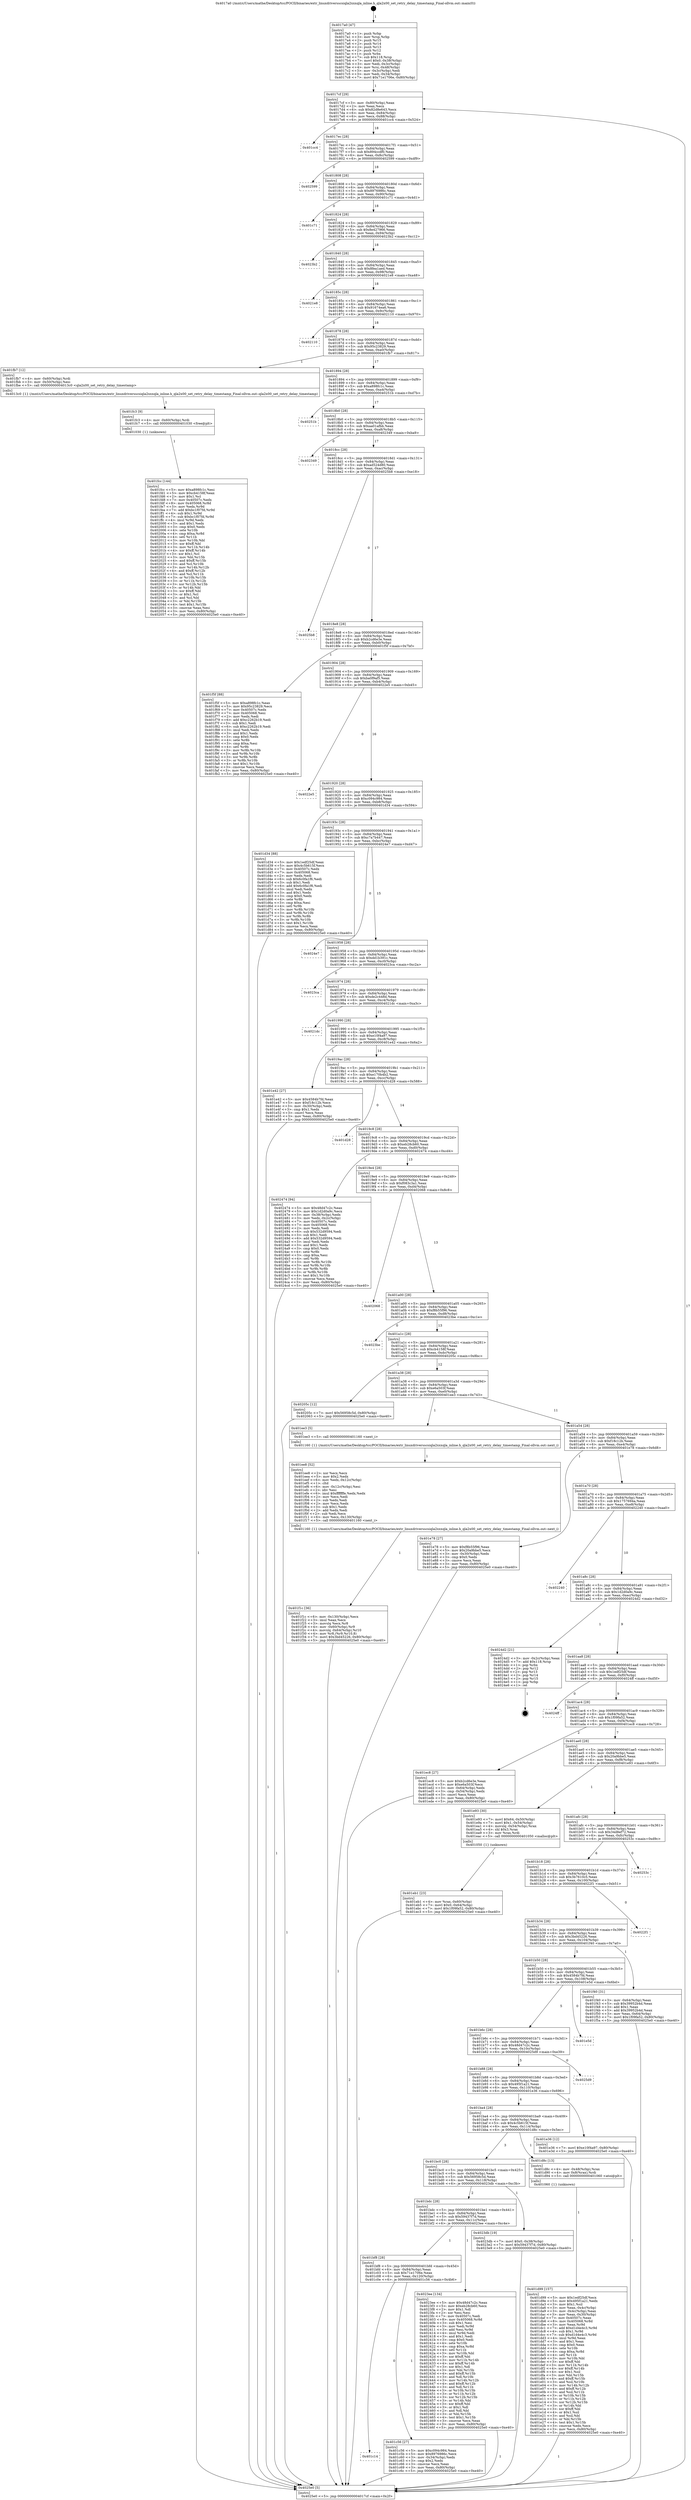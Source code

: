 digraph "0x4017a0" {
  label = "0x4017a0 (/mnt/c/Users/mathe/Desktop/tcc/POCII/binaries/extr_linuxdriversscsiqla2xxxqla_inline.h_qla2x00_set_retry_delay_timestamp_Final-ollvm.out::main(0))"
  labelloc = "t"
  node[shape=record]

  Entry [label="",width=0.3,height=0.3,shape=circle,fillcolor=black,style=filled]
  "0x4017cf" [label="{
     0x4017cf [29]\l
     | [instrs]\l
     &nbsp;&nbsp;0x4017cf \<+3\>: mov -0x80(%rbp),%eax\l
     &nbsp;&nbsp;0x4017d2 \<+2\>: mov %eax,%ecx\l
     &nbsp;&nbsp;0x4017d4 \<+6\>: sub $0x82d8e643,%ecx\l
     &nbsp;&nbsp;0x4017da \<+6\>: mov %eax,-0x84(%rbp)\l
     &nbsp;&nbsp;0x4017e0 \<+6\>: mov %ecx,-0x88(%rbp)\l
     &nbsp;&nbsp;0x4017e6 \<+6\>: je 0000000000401cc4 \<main+0x524\>\l
  }"]
  "0x401cc4" [label="{
     0x401cc4\l
  }", style=dashed]
  "0x4017ec" [label="{
     0x4017ec [28]\l
     | [instrs]\l
     &nbsp;&nbsp;0x4017ec \<+5\>: jmp 00000000004017f1 \<main+0x51\>\l
     &nbsp;&nbsp;0x4017f1 \<+6\>: mov -0x84(%rbp),%eax\l
     &nbsp;&nbsp;0x4017f7 \<+5\>: sub $0x894ccdf0,%eax\l
     &nbsp;&nbsp;0x4017fc \<+6\>: mov %eax,-0x8c(%rbp)\l
     &nbsp;&nbsp;0x401802 \<+6\>: je 0000000000402599 \<main+0xdf9\>\l
  }"]
  Exit [label="",width=0.3,height=0.3,shape=circle,fillcolor=black,style=filled,peripheries=2]
  "0x402599" [label="{
     0x402599\l
  }", style=dashed]
  "0x401808" [label="{
     0x401808 [28]\l
     | [instrs]\l
     &nbsp;&nbsp;0x401808 \<+5\>: jmp 000000000040180d \<main+0x6d\>\l
     &nbsp;&nbsp;0x40180d \<+6\>: mov -0x84(%rbp),%eax\l
     &nbsp;&nbsp;0x401813 \<+5\>: sub $0x8976986c,%eax\l
     &nbsp;&nbsp;0x401818 \<+6\>: mov %eax,-0x90(%rbp)\l
     &nbsp;&nbsp;0x40181e \<+6\>: je 0000000000401c71 \<main+0x4d1\>\l
  }"]
  "0x401fcc" [label="{
     0x401fcc [144]\l
     | [instrs]\l
     &nbsp;&nbsp;0x401fcc \<+5\>: mov $0xa898fc1c,%esi\l
     &nbsp;&nbsp;0x401fd1 \<+5\>: mov $0xcb4158f,%eax\l
     &nbsp;&nbsp;0x401fd6 \<+2\>: mov $0x1,%cl\l
     &nbsp;&nbsp;0x401fd8 \<+7\>: mov 0x40507c,%edx\l
     &nbsp;&nbsp;0x401fdf \<+8\>: mov 0x405068,%r8d\l
     &nbsp;&nbsp;0x401fe7 \<+3\>: mov %edx,%r9d\l
     &nbsp;&nbsp;0x401fea \<+7\>: add $0xbc1f07fd,%r9d\l
     &nbsp;&nbsp;0x401ff1 \<+4\>: sub $0x1,%r9d\l
     &nbsp;&nbsp;0x401ff5 \<+7\>: sub $0xbc1f07fd,%r9d\l
     &nbsp;&nbsp;0x401ffc \<+4\>: imul %r9d,%edx\l
     &nbsp;&nbsp;0x402000 \<+3\>: and $0x1,%edx\l
     &nbsp;&nbsp;0x402003 \<+3\>: cmp $0x0,%edx\l
     &nbsp;&nbsp;0x402006 \<+4\>: sete %r10b\l
     &nbsp;&nbsp;0x40200a \<+4\>: cmp $0xa,%r8d\l
     &nbsp;&nbsp;0x40200e \<+4\>: setl %r11b\l
     &nbsp;&nbsp;0x402012 \<+3\>: mov %r10b,%bl\l
     &nbsp;&nbsp;0x402015 \<+3\>: xor $0xff,%bl\l
     &nbsp;&nbsp;0x402018 \<+3\>: mov %r11b,%r14b\l
     &nbsp;&nbsp;0x40201b \<+4\>: xor $0xff,%r14b\l
     &nbsp;&nbsp;0x40201f \<+3\>: xor $0x1,%cl\l
     &nbsp;&nbsp;0x402022 \<+3\>: mov %bl,%r15b\l
     &nbsp;&nbsp;0x402025 \<+4\>: and $0xff,%r15b\l
     &nbsp;&nbsp;0x402029 \<+3\>: and %cl,%r10b\l
     &nbsp;&nbsp;0x40202c \<+3\>: mov %r14b,%r12b\l
     &nbsp;&nbsp;0x40202f \<+4\>: and $0xff,%r12b\l
     &nbsp;&nbsp;0x402033 \<+3\>: and %cl,%r11b\l
     &nbsp;&nbsp;0x402036 \<+3\>: or %r10b,%r15b\l
     &nbsp;&nbsp;0x402039 \<+3\>: or %r11b,%r12b\l
     &nbsp;&nbsp;0x40203c \<+3\>: xor %r12b,%r15b\l
     &nbsp;&nbsp;0x40203f \<+3\>: or %r14b,%bl\l
     &nbsp;&nbsp;0x402042 \<+3\>: xor $0xff,%bl\l
     &nbsp;&nbsp;0x402045 \<+3\>: or $0x1,%cl\l
     &nbsp;&nbsp;0x402048 \<+2\>: and %cl,%bl\l
     &nbsp;&nbsp;0x40204a \<+3\>: or %bl,%r15b\l
     &nbsp;&nbsp;0x40204d \<+4\>: test $0x1,%r15b\l
     &nbsp;&nbsp;0x402051 \<+3\>: cmovne %eax,%esi\l
     &nbsp;&nbsp;0x402054 \<+3\>: mov %esi,-0x80(%rbp)\l
     &nbsp;&nbsp;0x402057 \<+5\>: jmp 00000000004025e0 \<main+0xe40\>\l
  }"]
  "0x401c71" [label="{
     0x401c71\l
  }", style=dashed]
  "0x401824" [label="{
     0x401824 [28]\l
     | [instrs]\l
     &nbsp;&nbsp;0x401824 \<+5\>: jmp 0000000000401829 \<main+0x89\>\l
     &nbsp;&nbsp;0x401829 \<+6\>: mov -0x84(%rbp),%eax\l
     &nbsp;&nbsp;0x40182f \<+5\>: sub $0x8e427966,%eax\l
     &nbsp;&nbsp;0x401834 \<+6\>: mov %eax,-0x94(%rbp)\l
     &nbsp;&nbsp;0x40183a \<+6\>: je 00000000004023b2 \<main+0xc12\>\l
  }"]
  "0x401fc3" [label="{
     0x401fc3 [9]\l
     | [instrs]\l
     &nbsp;&nbsp;0x401fc3 \<+4\>: mov -0x60(%rbp),%rdi\l
     &nbsp;&nbsp;0x401fc7 \<+5\>: call 0000000000401030 \<free@plt\>\l
     | [calls]\l
     &nbsp;&nbsp;0x401030 \{1\} (unknown)\l
  }"]
  "0x4023b2" [label="{
     0x4023b2\l
  }", style=dashed]
  "0x401840" [label="{
     0x401840 [28]\l
     | [instrs]\l
     &nbsp;&nbsp;0x401840 \<+5\>: jmp 0000000000401845 \<main+0xa5\>\l
     &nbsp;&nbsp;0x401845 \<+6\>: mov -0x84(%rbp),%eax\l
     &nbsp;&nbsp;0x40184b \<+5\>: sub $0x8fea1aed,%eax\l
     &nbsp;&nbsp;0x401850 \<+6\>: mov %eax,-0x98(%rbp)\l
     &nbsp;&nbsp;0x401856 \<+6\>: je 00000000004021e8 \<main+0xa48\>\l
  }"]
  "0x401f1c" [label="{
     0x401f1c [36]\l
     | [instrs]\l
     &nbsp;&nbsp;0x401f1c \<+6\>: mov -0x130(%rbp),%ecx\l
     &nbsp;&nbsp;0x401f22 \<+3\>: imul %eax,%ecx\l
     &nbsp;&nbsp;0x401f25 \<+3\>: movslq %ecx,%r8\l
     &nbsp;&nbsp;0x401f28 \<+4\>: mov -0x60(%rbp),%r9\l
     &nbsp;&nbsp;0x401f2c \<+4\>: movslq -0x64(%rbp),%r10\l
     &nbsp;&nbsp;0x401f30 \<+4\>: mov %r8,(%r9,%r10,8)\l
     &nbsp;&nbsp;0x401f34 \<+7\>: movl $0x3bd45226,-0x80(%rbp)\l
     &nbsp;&nbsp;0x401f3b \<+5\>: jmp 00000000004025e0 \<main+0xe40\>\l
  }"]
  "0x4021e8" [label="{
     0x4021e8\l
  }", style=dashed]
  "0x40185c" [label="{
     0x40185c [28]\l
     | [instrs]\l
     &nbsp;&nbsp;0x40185c \<+5\>: jmp 0000000000401861 \<main+0xc1\>\l
     &nbsp;&nbsp;0x401861 \<+6\>: mov -0x84(%rbp),%eax\l
     &nbsp;&nbsp;0x401867 \<+5\>: sub $0x91674ea6,%eax\l
     &nbsp;&nbsp;0x40186c \<+6\>: mov %eax,-0x9c(%rbp)\l
     &nbsp;&nbsp;0x401872 \<+6\>: je 0000000000402110 \<main+0x970\>\l
  }"]
  "0x401ee8" [label="{
     0x401ee8 [52]\l
     | [instrs]\l
     &nbsp;&nbsp;0x401ee8 \<+2\>: xor %ecx,%ecx\l
     &nbsp;&nbsp;0x401eea \<+5\>: mov $0x2,%edx\l
     &nbsp;&nbsp;0x401eef \<+6\>: mov %edx,-0x12c(%rbp)\l
     &nbsp;&nbsp;0x401ef5 \<+1\>: cltd\l
     &nbsp;&nbsp;0x401ef6 \<+6\>: mov -0x12c(%rbp),%esi\l
     &nbsp;&nbsp;0x401efc \<+2\>: idiv %esi\l
     &nbsp;&nbsp;0x401efe \<+6\>: imul $0xfffffffe,%edx,%edx\l
     &nbsp;&nbsp;0x401f04 \<+2\>: mov %ecx,%edi\l
     &nbsp;&nbsp;0x401f06 \<+2\>: sub %edx,%edi\l
     &nbsp;&nbsp;0x401f08 \<+2\>: mov %ecx,%edx\l
     &nbsp;&nbsp;0x401f0a \<+3\>: sub $0x1,%edx\l
     &nbsp;&nbsp;0x401f0d \<+2\>: add %edx,%edi\l
     &nbsp;&nbsp;0x401f0f \<+2\>: sub %edi,%ecx\l
     &nbsp;&nbsp;0x401f11 \<+6\>: mov %ecx,-0x130(%rbp)\l
     &nbsp;&nbsp;0x401f17 \<+5\>: call 0000000000401160 \<next_i\>\l
     | [calls]\l
     &nbsp;&nbsp;0x401160 \{1\} (/mnt/c/Users/mathe/Desktop/tcc/POCII/binaries/extr_linuxdriversscsiqla2xxxqla_inline.h_qla2x00_set_retry_delay_timestamp_Final-ollvm.out::next_i)\l
  }"]
  "0x402110" [label="{
     0x402110\l
  }", style=dashed]
  "0x401878" [label="{
     0x401878 [28]\l
     | [instrs]\l
     &nbsp;&nbsp;0x401878 \<+5\>: jmp 000000000040187d \<main+0xdd\>\l
     &nbsp;&nbsp;0x40187d \<+6\>: mov -0x84(%rbp),%eax\l
     &nbsp;&nbsp;0x401883 \<+5\>: sub $0x95c23829,%eax\l
     &nbsp;&nbsp;0x401888 \<+6\>: mov %eax,-0xa0(%rbp)\l
     &nbsp;&nbsp;0x40188e \<+6\>: je 0000000000401fb7 \<main+0x817\>\l
  }"]
  "0x401eb1" [label="{
     0x401eb1 [23]\l
     | [instrs]\l
     &nbsp;&nbsp;0x401eb1 \<+4\>: mov %rax,-0x60(%rbp)\l
     &nbsp;&nbsp;0x401eb5 \<+7\>: movl $0x0,-0x64(%rbp)\l
     &nbsp;&nbsp;0x401ebc \<+7\>: movl $0x1f09fa52,-0x80(%rbp)\l
     &nbsp;&nbsp;0x401ec3 \<+5\>: jmp 00000000004025e0 \<main+0xe40\>\l
  }"]
  "0x401fb7" [label="{
     0x401fb7 [12]\l
     | [instrs]\l
     &nbsp;&nbsp;0x401fb7 \<+4\>: mov -0x60(%rbp),%rdi\l
     &nbsp;&nbsp;0x401fbb \<+3\>: mov -0x50(%rbp),%esi\l
     &nbsp;&nbsp;0x401fbe \<+5\>: call 00000000004013c0 \<qla2x00_set_retry_delay_timestamp\>\l
     | [calls]\l
     &nbsp;&nbsp;0x4013c0 \{1\} (/mnt/c/Users/mathe/Desktop/tcc/POCII/binaries/extr_linuxdriversscsiqla2xxxqla_inline.h_qla2x00_set_retry_delay_timestamp_Final-ollvm.out::qla2x00_set_retry_delay_timestamp)\l
  }"]
  "0x401894" [label="{
     0x401894 [28]\l
     | [instrs]\l
     &nbsp;&nbsp;0x401894 \<+5\>: jmp 0000000000401899 \<main+0xf9\>\l
     &nbsp;&nbsp;0x401899 \<+6\>: mov -0x84(%rbp),%eax\l
     &nbsp;&nbsp;0x40189f \<+5\>: sub $0xa898fc1c,%eax\l
     &nbsp;&nbsp;0x4018a4 \<+6\>: mov %eax,-0xa4(%rbp)\l
     &nbsp;&nbsp;0x4018aa \<+6\>: je 000000000040251b \<main+0xd7b\>\l
  }"]
  "0x401d99" [label="{
     0x401d99 [157]\l
     | [instrs]\l
     &nbsp;&nbsp;0x401d99 \<+5\>: mov $0x1edf25df,%ecx\l
     &nbsp;&nbsp;0x401d9e \<+5\>: mov $0x495f1a21,%edx\l
     &nbsp;&nbsp;0x401da3 \<+3\>: mov $0x1,%sil\l
     &nbsp;&nbsp;0x401da6 \<+3\>: mov %eax,-0x4c(%rbp)\l
     &nbsp;&nbsp;0x401da9 \<+3\>: mov -0x4c(%rbp),%eax\l
     &nbsp;&nbsp;0x401dac \<+3\>: mov %eax,-0x30(%rbp)\l
     &nbsp;&nbsp;0x401daf \<+7\>: mov 0x40507c,%eax\l
     &nbsp;&nbsp;0x401db6 \<+8\>: mov 0x405068,%r8d\l
     &nbsp;&nbsp;0x401dbe \<+3\>: mov %eax,%r9d\l
     &nbsp;&nbsp;0x401dc1 \<+7\>: add $0xd1d4e4c3,%r9d\l
     &nbsp;&nbsp;0x401dc8 \<+4\>: sub $0x1,%r9d\l
     &nbsp;&nbsp;0x401dcc \<+7\>: sub $0xd1d4e4c3,%r9d\l
     &nbsp;&nbsp;0x401dd3 \<+4\>: imul %r9d,%eax\l
     &nbsp;&nbsp;0x401dd7 \<+3\>: and $0x1,%eax\l
     &nbsp;&nbsp;0x401dda \<+3\>: cmp $0x0,%eax\l
     &nbsp;&nbsp;0x401ddd \<+4\>: sete %r10b\l
     &nbsp;&nbsp;0x401de1 \<+4\>: cmp $0xa,%r8d\l
     &nbsp;&nbsp;0x401de5 \<+4\>: setl %r11b\l
     &nbsp;&nbsp;0x401de9 \<+3\>: mov %r10b,%bl\l
     &nbsp;&nbsp;0x401dec \<+3\>: xor $0xff,%bl\l
     &nbsp;&nbsp;0x401def \<+3\>: mov %r11b,%r14b\l
     &nbsp;&nbsp;0x401df2 \<+4\>: xor $0xff,%r14b\l
     &nbsp;&nbsp;0x401df6 \<+4\>: xor $0x1,%sil\l
     &nbsp;&nbsp;0x401dfa \<+3\>: mov %bl,%r15b\l
     &nbsp;&nbsp;0x401dfd \<+4\>: and $0xff,%r15b\l
     &nbsp;&nbsp;0x401e01 \<+3\>: and %sil,%r10b\l
     &nbsp;&nbsp;0x401e04 \<+3\>: mov %r14b,%r12b\l
     &nbsp;&nbsp;0x401e07 \<+4\>: and $0xff,%r12b\l
     &nbsp;&nbsp;0x401e0b \<+3\>: and %sil,%r11b\l
     &nbsp;&nbsp;0x401e0e \<+3\>: or %r10b,%r15b\l
     &nbsp;&nbsp;0x401e11 \<+3\>: or %r11b,%r12b\l
     &nbsp;&nbsp;0x401e14 \<+3\>: xor %r12b,%r15b\l
     &nbsp;&nbsp;0x401e17 \<+3\>: or %r14b,%bl\l
     &nbsp;&nbsp;0x401e1a \<+3\>: xor $0xff,%bl\l
     &nbsp;&nbsp;0x401e1d \<+4\>: or $0x1,%sil\l
     &nbsp;&nbsp;0x401e21 \<+3\>: and %sil,%bl\l
     &nbsp;&nbsp;0x401e24 \<+3\>: or %bl,%r15b\l
     &nbsp;&nbsp;0x401e27 \<+4\>: test $0x1,%r15b\l
     &nbsp;&nbsp;0x401e2b \<+3\>: cmovne %edx,%ecx\l
     &nbsp;&nbsp;0x401e2e \<+3\>: mov %ecx,-0x80(%rbp)\l
     &nbsp;&nbsp;0x401e31 \<+5\>: jmp 00000000004025e0 \<main+0xe40\>\l
  }"]
  "0x40251b" [label="{
     0x40251b\l
  }", style=dashed]
  "0x4018b0" [label="{
     0x4018b0 [28]\l
     | [instrs]\l
     &nbsp;&nbsp;0x4018b0 \<+5\>: jmp 00000000004018b5 \<main+0x115\>\l
     &nbsp;&nbsp;0x4018b5 \<+6\>: mov -0x84(%rbp),%eax\l
     &nbsp;&nbsp;0x4018bb \<+5\>: sub $0xaa01afbb,%eax\l
     &nbsp;&nbsp;0x4018c0 \<+6\>: mov %eax,-0xa8(%rbp)\l
     &nbsp;&nbsp;0x4018c6 \<+6\>: je 0000000000402349 \<main+0xba9\>\l
  }"]
  "0x4017a0" [label="{
     0x4017a0 [47]\l
     | [instrs]\l
     &nbsp;&nbsp;0x4017a0 \<+1\>: push %rbp\l
     &nbsp;&nbsp;0x4017a1 \<+3\>: mov %rsp,%rbp\l
     &nbsp;&nbsp;0x4017a4 \<+2\>: push %r15\l
     &nbsp;&nbsp;0x4017a6 \<+2\>: push %r14\l
     &nbsp;&nbsp;0x4017a8 \<+2\>: push %r13\l
     &nbsp;&nbsp;0x4017aa \<+2\>: push %r12\l
     &nbsp;&nbsp;0x4017ac \<+1\>: push %rbx\l
     &nbsp;&nbsp;0x4017ad \<+7\>: sub $0x118,%rsp\l
     &nbsp;&nbsp;0x4017b4 \<+7\>: movl $0x0,-0x38(%rbp)\l
     &nbsp;&nbsp;0x4017bb \<+3\>: mov %edi,-0x3c(%rbp)\l
     &nbsp;&nbsp;0x4017be \<+4\>: mov %rsi,-0x48(%rbp)\l
     &nbsp;&nbsp;0x4017c2 \<+3\>: mov -0x3c(%rbp),%edi\l
     &nbsp;&nbsp;0x4017c5 \<+3\>: mov %edi,-0x34(%rbp)\l
     &nbsp;&nbsp;0x4017c8 \<+7\>: movl $0x71e1706e,-0x80(%rbp)\l
  }"]
  "0x402349" [label="{
     0x402349\l
  }", style=dashed]
  "0x4018cc" [label="{
     0x4018cc [28]\l
     | [instrs]\l
     &nbsp;&nbsp;0x4018cc \<+5\>: jmp 00000000004018d1 \<main+0x131\>\l
     &nbsp;&nbsp;0x4018d1 \<+6\>: mov -0x84(%rbp),%eax\l
     &nbsp;&nbsp;0x4018d7 \<+5\>: sub $0xad524d80,%eax\l
     &nbsp;&nbsp;0x4018dc \<+6\>: mov %eax,-0xac(%rbp)\l
     &nbsp;&nbsp;0x4018e2 \<+6\>: je 00000000004025b8 \<main+0xe18\>\l
  }"]
  "0x4025e0" [label="{
     0x4025e0 [5]\l
     | [instrs]\l
     &nbsp;&nbsp;0x4025e0 \<+5\>: jmp 00000000004017cf \<main+0x2f\>\l
  }"]
  "0x4025b8" [label="{
     0x4025b8\l
  }", style=dashed]
  "0x4018e8" [label="{
     0x4018e8 [28]\l
     | [instrs]\l
     &nbsp;&nbsp;0x4018e8 \<+5\>: jmp 00000000004018ed \<main+0x14d\>\l
     &nbsp;&nbsp;0x4018ed \<+6\>: mov -0x84(%rbp),%eax\l
     &nbsp;&nbsp;0x4018f3 \<+5\>: sub $0xb2cd6e3e,%eax\l
     &nbsp;&nbsp;0x4018f8 \<+6\>: mov %eax,-0xb0(%rbp)\l
     &nbsp;&nbsp;0x4018fe \<+6\>: je 0000000000401f5f \<main+0x7bf\>\l
  }"]
  "0x401c14" [label="{
     0x401c14\l
  }", style=dashed]
  "0x401f5f" [label="{
     0x401f5f [88]\l
     | [instrs]\l
     &nbsp;&nbsp;0x401f5f \<+5\>: mov $0xa898fc1c,%eax\l
     &nbsp;&nbsp;0x401f64 \<+5\>: mov $0x95c23829,%ecx\l
     &nbsp;&nbsp;0x401f69 \<+7\>: mov 0x40507c,%edx\l
     &nbsp;&nbsp;0x401f70 \<+7\>: mov 0x405068,%esi\l
     &nbsp;&nbsp;0x401f77 \<+2\>: mov %edx,%edi\l
     &nbsp;&nbsp;0x401f79 \<+6\>: add $0xc2262b19,%edi\l
     &nbsp;&nbsp;0x401f7f \<+3\>: sub $0x1,%edi\l
     &nbsp;&nbsp;0x401f82 \<+6\>: sub $0xc2262b19,%edi\l
     &nbsp;&nbsp;0x401f88 \<+3\>: imul %edi,%edx\l
     &nbsp;&nbsp;0x401f8b \<+3\>: and $0x1,%edx\l
     &nbsp;&nbsp;0x401f8e \<+3\>: cmp $0x0,%edx\l
     &nbsp;&nbsp;0x401f91 \<+4\>: sete %r8b\l
     &nbsp;&nbsp;0x401f95 \<+3\>: cmp $0xa,%esi\l
     &nbsp;&nbsp;0x401f98 \<+4\>: setl %r9b\l
     &nbsp;&nbsp;0x401f9c \<+3\>: mov %r8b,%r10b\l
     &nbsp;&nbsp;0x401f9f \<+3\>: and %r9b,%r10b\l
     &nbsp;&nbsp;0x401fa2 \<+3\>: xor %r9b,%r8b\l
     &nbsp;&nbsp;0x401fa5 \<+3\>: or %r8b,%r10b\l
     &nbsp;&nbsp;0x401fa8 \<+4\>: test $0x1,%r10b\l
     &nbsp;&nbsp;0x401fac \<+3\>: cmovne %ecx,%eax\l
     &nbsp;&nbsp;0x401faf \<+3\>: mov %eax,-0x80(%rbp)\l
     &nbsp;&nbsp;0x401fb2 \<+5\>: jmp 00000000004025e0 \<main+0xe40\>\l
  }"]
  "0x401904" [label="{
     0x401904 [28]\l
     | [instrs]\l
     &nbsp;&nbsp;0x401904 \<+5\>: jmp 0000000000401909 \<main+0x169\>\l
     &nbsp;&nbsp;0x401909 \<+6\>: mov -0x84(%rbp),%eax\l
     &nbsp;&nbsp;0x40190f \<+5\>: sub $0xba0f9af5,%eax\l
     &nbsp;&nbsp;0x401914 \<+6\>: mov %eax,-0xb4(%rbp)\l
     &nbsp;&nbsp;0x40191a \<+6\>: je 00000000004022e5 \<main+0xb45\>\l
  }"]
  "0x401c56" [label="{
     0x401c56 [27]\l
     | [instrs]\l
     &nbsp;&nbsp;0x401c56 \<+5\>: mov $0xc094c984,%eax\l
     &nbsp;&nbsp;0x401c5b \<+5\>: mov $0x8976986c,%ecx\l
     &nbsp;&nbsp;0x401c60 \<+3\>: mov -0x34(%rbp),%edx\l
     &nbsp;&nbsp;0x401c63 \<+3\>: cmp $0x2,%edx\l
     &nbsp;&nbsp;0x401c66 \<+3\>: cmovne %ecx,%eax\l
     &nbsp;&nbsp;0x401c69 \<+3\>: mov %eax,-0x80(%rbp)\l
     &nbsp;&nbsp;0x401c6c \<+5\>: jmp 00000000004025e0 \<main+0xe40\>\l
  }"]
  "0x4022e5" [label="{
     0x4022e5\l
  }", style=dashed]
  "0x401920" [label="{
     0x401920 [28]\l
     | [instrs]\l
     &nbsp;&nbsp;0x401920 \<+5\>: jmp 0000000000401925 \<main+0x185\>\l
     &nbsp;&nbsp;0x401925 \<+6\>: mov -0x84(%rbp),%eax\l
     &nbsp;&nbsp;0x40192b \<+5\>: sub $0xc094c984,%eax\l
     &nbsp;&nbsp;0x401930 \<+6\>: mov %eax,-0xb8(%rbp)\l
     &nbsp;&nbsp;0x401936 \<+6\>: je 0000000000401d34 \<main+0x594\>\l
  }"]
  "0x401bf8" [label="{
     0x401bf8 [28]\l
     | [instrs]\l
     &nbsp;&nbsp;0x401bf8 \<+5\>: jmp 0000000000401bfd \<main+0x45d\>\l
     &nbsp;&nbsp;0x401bfd \<+6\>: mov -0x84(%rbp),%eax\l
     &nbsp;&nbsp;0x401c03 \<+5\>: sub $0x71e1706e,%eax\l
     &nbsp;&nbsp;0x401c08 \<+6\>: mov %eax,-0x120(%rbp)\l
     &nbsp;&nbsp;0x401c0e \<+6\>: je 0000000000401c56 \<main+0x4b6\>\l
  }"]
  "0x401d34" [label="{
     0x401d34 [88]\l
     | [instrs]\l
     &nbsp;&nbsp;0x401d34 \<+5\>: mov $0x1edf25df,%eax\l
     &nbsp;&nbsp;0x401d39 \<+5\>: mov $0x4c5b615f,%ecx\l
     &nbsp;&nbsp;0x401d3e \<+7\>: mov 0x40507c,%edx\l
     &nbsp;&nbsp;0x401d45 \<+7\>: mov 0x405068,%esi\l
     &nbsp;&nbsp;0x401d4c \<+2\>: mov %edx,%edi\l
     &nbsp;&nbsp;0x401d4e \<+6\>: sub $0x6c0fa1f6,%edi\l
     &nbsp;&nbsp;0x401d54 \<+3\>: sub $0x1,%edi\l
     &nbsp;&nbsp;0x401d57 \<+6\>: add $0x6c0fa1f6,%edi\l
     &nbsp;&nbsp;0x401d5d \<+3\>: imul %edi,%edx\l
     &nbsp;&nbsp;0x401d60 \<+3\>: and $0x1,%edx\l
     &nbsp;&nbsp;0x401d63 \<+3\>: cmp $0x0,%edx\l
     &nbsp;&nbsp;0x401d66 \<+4\>: sete %r8b\l
     &nbsp;&nbsp;0x401d6a \<+3\>: cmp $0xa,%esi\l
     &nbsp;&nbsp;0x401d6d \<+4\>: setl %r9b\l
     &nbsp;&nbsp;0x401d71 \<+3\>: mov %r8b,%r10b\l
     &nbsp;&nbsp;0x401d74 \<+3\>: and %r9b,%r10b\l
     &nbsp;&nbsp;0x401d77 \<+3\>: xor %r9b,%r8b\l
     &nbsp;&nbsp;0x401d7a \<+3\>: or %r8b,%r10b\l
     &nbsp;&nbsp;0x401d7d \<+4\>: test $0x1,%r10b\l
     &nbsp;&nbsp;0x401d81 \<+3\>: cmovne %ecx,%eax\l
     &nbsp;&nbsp;0x401d84 \<+3\>: mov %eax,-0x80(%rbp)\l
     &nbsp;&nbsp;0x401d87 \<+5\>: jmp 00000000004025e0 \<main+0xe40\>\l
  }"]
  "0x40193c" [label="{
     0x40193c [28]\l
     | [instrs]\l
     &nbsp;&nbsp;0x40193c \<+5\>: jmp 0000000000401941 \<main+0x1a1\>\l
     &nbsp;&nbsp;0x401941 \<+6\>: mov -0x84(%rbp),%eax\l
     &nbsp;&nbsp;0x401947 \<+5\>: sub $0xc7a7b447,%eax\l
     &nbsp;&nbsp;0x40194c \<+6\>: mov %eax,-0xbc(%rbp)\l
     &nbsp;&nbsp;0x401952 \<+6\>: je 00000000004024e7 \<main+0xd47\>\l
  }"]
  "0x4023ee" [label="{
     0x4023ee [134]\l
     | [instrs]\l
     &nbsp;&nbsp;0x4023ee \<+5\>: mov $0x48d47c2c,%eax\l
     &nbsp;&nbsp;0x4023f3 \<+5\>: mov $0xeb28cb60,%ecx\l
     &nbsp;&nbsp;0x4023f8 \<+2\>: mov $0x1,%dl\l
     &nbsp;&nbsp;0x4023fa \<+2\>: xor %esi,%esi\l
     &nbsp;&nbsp;0x4023fc \<+7\>: mov 0x40507c,%edi\l
     &nbsp;&nbsp;0x402403 \<+8\>: mov 0x405068,%r8d\l
     &nbsp;&nbsp;0x40240b \<+3\>: sub $0x1,%esi\l
     &nbsp;&nbsp;0x40240e \<+3\>: mov %edi,%r9d\l
     &nbsp;&nbsp;0x402411 \<+3\>: add %esi,%r9d\l
     &nbsp;&nbsp;0x402414 \<+4\>: imul %r9d,%edi\l
     &nbsp;&nbsp;0x402418 \<+3\>: and $0x1,%edi\l
     &nbsp;&nbsp;0x40241b \<+3\>: cmp $0x0,%edi\l
     &nbsp;&nbsp;0x40241e \<+4\>: sete %r10b\l
     &nbsp;&nbsp;0x402422 \<+4\>: cmp $0xa,%r8d\l
     &nbsp;&nbsp;0x402426 \<+4\>: setl %r11b\l
     &nbsp;&nbsp;0x40242a \<+3\>: mov %r10b,%bl\l
     &nbsp;&nbsp;0x40242d \<+3\>: xor $0xff,%bl\l
     &nbsp;&nbsp;0x402430 \<+3\>: mov %r11b,%r14b\l
     &nbsp;&nbsp;0x402433 \<+4\>: xor $0xff,%r14b\l
     &nbsp;&nbsp;0x402437 \<+3\>: xor $0x1,%dl\l
     &nbsp;&nbsp;0x40243a \<+3\>: mov %bl,%r15b\l
     &nbsp;&nbsp;0x40243d \<+4\>: and $0xff,%r15b\l
     &nbsp;&nbsp;0x402441 \<+3\>: and %dl,%r10b\l
     &nbsp;&nbsp;0x402444 \<+3\>: mov %r14b,%r12b\l
     &nbsp;&nbsp;0x402447 \<+4\>: and $0xff,%r12b\l
     &nbsp;&nbsp;0x40244b \<+3\>: and %dl,%r11b\l
     &nbsp;&nbsp;0x40244e \<+3\>: or %r10b,%r15b\l
     &nbsp;&nbsp;0x402451 \<+3\>: or %r11b,%r12b\l
     &nbsp;&nbsp;0x402454 \<+3\>: xor %r12b,%r15b\l
     &nbsp;&nbsp;0x402457 \<+3\>: or %r14b,%bl\l
     &nbsp;&nbsp;0x40245a \<+3\>: xor $0xff,%bl\l
     &nbsp;&nbsp;0x40245d \<+3\>: or $0x1,%dl\l
     &nbsp;&nbsp;0x402460 \<+2\>: and %dl,%bl\l
     &nbsp;&nbsp;0x402462 \<+3\>: or %bl,%r15b\l
     &nbsp;&nbsp;0x402465 \<+4\>: test $0x1,%r15b\l
     &nbsp;&nbsp;0x402469 \<+3\>: cmovne %ecx,%eax\l
     &nbsp;&nbsp;0x40246c \<+3\>: mov %eax,-0x80(%rbp)\l
     &nbsp;&nbsp;0x40246f \<+5\>: jmp 00000000004025e0 \<main+0xe40\>\l
  }"]
  "0x4024e7" [label="{
     0x4024e7\l
  }", style=dashed]
  "0x401958" [label="{
     0x401958 [28]\l
     | [instrs]\l
     &nbsp;&nbsp;0x401958 \<+5\>: jmp 000000000040195d \<main+0x1bd\>\l
     &nbsp;&nbsp;0x40195d \<+6\>: mov -0x84(%rbp),%eax\l
     &nbsp;&nbsp;0x401963 \<+5\>: sub $0xdd1b391c,%eax\l
     &nbsp;&nbsp;0x401968 \<+6\>: mov %eax,-0xc0(%rbp)\l
     &nbsp;&nbsp;0x40196e \<+6\>: je 00000000004023ca \<main+0xc2a\>\l
  }"]
  "0x401bdc" [label="{
     0x401bdc [28]\l
     | [instrs]\l
     &nbsp;&nbsp;0x401bdc \<+5\>: jmp 0000000000401be1 \<main+0x441\>\l
     &nbsp;&nbsp;0x401be1 \<+6\>: mov -0x84(%rbp),%eax\l
     &nbsp;&nbsp;0x401be7 \<+5\>: sub $0x59437f7d,%eax\l
     &nbsp;&nbsp;0x401bec \<+6\>: mov %eax,-0x11c(%rbp)\l
     &nbsp;&nbsp;0x401bf2 \<+6\>: je 00000000004023ee \<main+0xc4e\>\l
  }"]
  "0x4023ca" [label="{
     0x4023ca\l
  }", style=dashed]
  "0x401974" [label="{
     0x401974 [28]\l
     | [instrs]\l
     &nbsp;&nbsp;0x401974 \<+5\>: jmp 0000000000401979 \<main+0x1d9\>\l
     &nbsp;&nbsp;0x401979 \<+6\>: mov -0x84(%rbp),%eax\l
     &nbsp;&nbsp;0x40197f \<+5\>: sub $0xde2c448d,%eax\l
     &nbsp;&nbsp;0x401984 \<+6\>: mov %eax,-0xc4(%rbp)\l
     &nbsp;&nbsp;0x40198a \<+6\>: je 00000000004021dc \<main+0xa3c\>\l
  }"]
  "0x4023db" [label="{
     0x4023db [19]\l
     | [instrs]\l
     &nbsp;&nbsp;0x4023db \<+7\>: movl $0x0,-0x38(%rbp)\l
     &nbsp;&nbsp;0x4023e2 \<+7\>: movl $0x59437f7d,-0x80(%rbp)\l
     &nbsp;&nbsp;0x4023e9 \<+5\>: jmp 00000000004025e0 \<main+0xe40\>\l
  }"]
  "0x4021dc" [label="{
     0x4021dc\l
  }", style=dashed]
  "0x401990" [label="{
     0x401990 [28]\l
     | [instrs]\l
     &nbsp;&nbsp;0x401990 \<+5\>: jmp 0000000000401995 \<main+0x1f5\>\l
     &nbsp;&nbsp;0x401995 \<+6\>: mov -0x84(%rbp),%eax\l
     &nbsp;&nbsp;0x40199b \<+5\>: sub $0xe10f4a97,%eax\l
     &nbsp;&nbsp;0x4019a0 \<+6\>: mov %eax,-0xc8(%rbp)\l
     &nbsp;&nbsp;0x4019a6 \<+6\>: je 0000000000401e42 \<main+0x6a2\>\l
  }"]
  "0x401bc0" [label="{
     0x401bc0 [28]\l
     | [instrs]\l
     &nbsp;&nbsp;0x401bc0 \<+5\>: jmp 0000000000401bc5 \<main+0x425\>\l
     &nbsp;&nbsp;0x401bc5 \<+6\>: mov -0x84(%rbp),%eax\l
     &nbsp;&nbsp;0x401bcb \<+5\>: sub $0x56958c5d,%eax\l
     &nbsp;&nbsp;0x401bd0 \<+6\>: mov %eax,-0x118(%rbp)\l
     &nbsp;&nbsp;0x401bd6 \<+6\>: je 00000000004023db \<main+0xc3b\>\l
  }"]
  "0x401e42" [label="{
     0x401e42 [27]\l
     | [instrs]\l
     &nbsp;&nbsp;0x401e42 \<+5\>: mov $0x4584b7fd,%eax\l
     &nbsp;&nbsp;0x401e47 \<+5\>: mov $0xf18c12b,%ecx\l
     &nbsp;&nbsp;0x401e4c \<+3\>: mov -0x30(%rbp),%edx\l
     &nbsp;&nbsp;0x401e4f \<+3\>: cmp $0x1,%edx\l
     &nbsp;&nbsp;0x401e52 \<+3\>: cmovl %ecx,%eax\l
     &nbsp;&nbsp;0x401e55 \<+3\>: mov %eax,-0x80(%rbp)\l
     &nbsp;&nbsp;0x401e58 \<+5\>: jmp 00000000004025e0 \<main+0xe40\>\l
  }"]
  "0x4019ac" [label="{
     0x4019ac [28]\l
     | [instrs]\l
     &nbsp;&nbsp;0x4019ac \<+5\>: jmp 00000000004019b1 \<main+0x211\>\l
     &nbsp;&nbsp;0x4019b1 \<+6\>: mov -0x84(%rbp),%eax\l
     &nbsp;&nbsp;0x4019b7 \<+5\>: sub $0xe170b4b2,%eax\l
     &nbsp;&nbsp;0x4019bc \<+6\>: mov %eax,-0xcc(%rbp)\l
     &nbsp;&nbsp;0x4019c2 \<+6\>: je 0000000000401d28 \<main+0x588\>\l
  }"]
  "0x401d8c" [label="{
     0x401d8c [13]\l
     | [instrs]\l
     &nbsp;&nbsp;0x401d8c \<+4\>: mov -0x48(%rbp),%rax\l
     &nbsp;&nbsp;0x401d90 \<+4\>: mov 0x8(%rax),%rdi\l
     &nbsp;&nbsp;0x401d94 \<+5\>: call 0000000000401060 \<atoi@plt\>\l
     | [calls]\l
     &nbsp;&nbsp;0x401060 \{1\} (unknown)\l
  }"]
  "0x401d28" [label="{
     0x401d28\l
  }", style=dashed]
  "0x4019c8" [label="{
     0x4019c8 [28]\l
     | [instrs]\l
     &nbsp;&nbsp;0x4019c8 \<+5\>: jmp 00000000004019cd \<main+0x22d\>\l
     &nbsp;&nbsp;0x4019cd \<+6\>: mov -0x84(%rbp),%eax\l
     &nbsp;&nbsp;0x4019d3 \<+5\>: sub $0xeb28cb60,%eax\l
     &nbsp;&nbsp;0x4019d8 \<+6\>: mov %eax,-0xd0(%rbp)\l
     &nbsp;&nbsp;0x4019de \<+6\>: je 0000000000402474 \<main+0xcd4\>\l
  }"]
  "0x401ba4" [label="{
     0x401ba4 [28]\l
     | [instrs]\l
     &nbsp;&nbsp;0x401ba4 \<+5\>: jmp 0000000000401ba9 \<main+0x409\>\l
     &nbsp;&nbsp;0x401ba9 \<+6\>: mov -0x84(%rbp),%eax\l
     &nbsp;&nbsp;0x401baf \<+5\>: sub $0x4c5b615f,%eax\l
     &nbsp;&nbsp;0x401bb4 \<+6\>: mov %eax,-0x114(%rbp)\l
     &nbsp;&nbsp;0x401bba \<+6\>: je 0000000000401d8c \<main+0x5ec\>\l
  }"]
  "0x402474" [label="{
     0x402474 [94]\l
     | [instrs]\l
     &nbsp;&nbsp;0x402474 \<+5\>: mov $0x48d47c2c,%eax\l
     &nbsp;&nbsp;0x402479 \<+5\>: mov $0x1d2d0a9c,%ecx\l
     &nbsp;&nbsp;0x40247e \<+3\>: mov -0x38(%rbp),%edx\l
     &nbsp;&nbsp;0x402481 \<+3\>: mov %edx,-0x2c(%rbp)\l
     &nbsp;&nbsp;0x402484 \<+7\>: mov 0x40507c,%edx\l
     &nbsp;&nbsp;0x40248b \<+7\>: mov 0x405068,%esi\l
     &nbsp;&nbsp;0x402492 \<+2\>: mov %edx,%edi\l
     &nbsp;&nbsp;0x402494 \<+6\>: sub $0x532d9594,%edi\l
     &nbsp;&nbsp;0x40249a \<+3\>: sub $0x1,%edi\l
     &nbsp;&nbsp;0x40249d \<+6\>: add $0x532d9594,%edi\l
     &nbsp;&nbsp;0x4024a3 \<+3\>: imul %edi,%edx\l
     &nbsp;&nbsp;0x4024a6 \<+3\>: and $0x1,%edx\l
     &nbsp;&nbsp;0x4024a9 \<+3\>: cmp $0x0,%edx\l
     &nbsp;&nbsp;0x4024ac \<+4\>: sete %r8b\l
     &nbsp;&nbsp;0x4024b0 \<+3\>: cmp $0xa,%esi\l
     &nbsp;&nbsp;0x4024b3 \<+4\>: setl %r9b\l
     &nbsp;&nbsp;0x4024b7 \<+3\>: mov %r8b,%r10b\l
     &nbsp;&nbsp;0x4024ba \<+3\>: and %r9b,%r10b\l
     &nbsp;&nbsp;0x4024bd \<+3\>: xor %r9b,%r8b\l
     &nbsp;&nbsp;0x4024c0 \<+3\>: or %r8b,%r10b\l
     &nbsp;&nbsp;0x4024c3 \<+4\>: test $0x1,%r10b\l
     &nbsp;&nbsp;0x4024c7 \<+3\>: cmovne %ecx,%eax\l
     &nbsp;&nbsp;0x4024ca \<+3\>: mov %eax,-0x80(%rbp)\l
     &nbsp;&nbsp;0x4024cd \<+5\>: jmp 00000000004025e0 \<main+0xe40\>\l
  }"]
  "0x4019e4" [label="{
     0x4019e4 [28]\l
     | [instrs]\l
     &nbsp;&nbsp;0x4019e4 \<+5\>: jmp 00000000004019e9 \<main+0x249\>\l
     &nbsp;&nbsp;0x4019e9 \<+6\>: mov -0x84(%rbp),%eax\l
     &nbsp;&nbsp;0x4019ef \<+5\>: sub $0xf083c3a1,%eax\l
     &nbsp;&nbsp;0x4019f4 \<+6\>: mov %eax,-0xd4(%rbp)\l
     &nbsp;&nbsp;0x4019fa \<+6\>: je 0000000000402068 \<main+0x8c8\>\l
  }"]
  "0x401e36" [label="{
     0x401e36 [12]\l
     | [instrs]\l
     &nbsp;&nbsp;0x401e36 \<+7\>: movl $0xe10f4a97,-0x80(%rbp)\l
     &nbsp;&nbsp;0x401e3d \<+5\>: jmp 00000000004025e0 \<main+0xe40\>\l
  }"]
  "0x402068" [label="{
     0x402068\l
  }", style=dashed]
  "0x401a00" [label="{
     0x401a00 [28]\l
     | [instrs]\l
     &nbsp;&nbsp;0x401a00 \<+5\>: jmp 0000000000401a05 \<main+0x265\>\l
     &nbsp;&nbsp;0x401a05 \<+6\>: mov -0x84(%rbp),%eax\l
     &nbsp;&nbsp;0x401a0b \<+5\>: sub $0xf8b55f96,%eax\l
     &nbsp;&nbsp;0x401a10 \<+6\>: mov %eax,-0xd8(%rbp)\l
     &nbsp;&nbsp;0x401a16 \<+6\>: je 00000000004023be \<main+0xc1e\>\l
  }"]
  "0x401b88" [label="{
     0x401b88 [28]\l
     | [instrs]\l
     &nbsp;&nbsp;0x401b88 \<+5\>: jmp 0000000000401b8d \<main+0x3ed\>\l
     &nbsp;&nbsp;0x401b8d \<+6\>: mov -0x84(%rbp),%eax\l
     &nbsp;&nbsp;0x401b93 \<+5\>: sub $0x495f1a21,%eax\l
     &nbsp;&nbsp;0x401b98 \<+6\>: mov %eax,-0x110(%rbp)\l
     &nbsp;&nbsp;0x401b9e \<+6\>: je 0000000000401e36 \<main+0x696\>\l
  }"]
  "0x4023be" [label="{
     0x4023be\l
  }", style=dashed]
  "0x401a1c" [label="{
     0x401a1c [28]\l
     | [instrs]\l
     &nbsp;&nbsp;0x401a1c \<+5\>: jmp 0000000000401a21 \<main+0x281\>\l
     &nbsp;&nbsp;0x401a21 \<+6\>: mov -0x84(%rbp),%eax\l
     &nbsp;&nbsp;0x401a27 \<+5\>: sub $0xcb4158f,%eax\l
     &nbsp;&nbsp;0x401a2c \<+6\>: mov %eax,-0xdc(%rbp)\l
     &nbsp;&nbsp;0x401a32 \<+6\>: je 000000000040205c \<main+0x8bc\>\l
  }"]
  "0x4025d9" [label="{
     0x4025d9\l
  }", style=dashed]
  "0x40205c" [label="{
     0x40205c [12]\l
     | [instrs]\l
     &nbsp;&nbsp;0x40205c \<+7\>: movl $0x56958c5d,-0x80(%rbp)\l
     &nbsp;&nbsp;0x402063 \<+5\>: jmp 00000000004025e0 \<main+0xe40\>\l
  }"]
  "0x401a38" [label="{
     0x401a38 [28]\l
     | [instrs]\l
     &nbsp;&nbsp;0x401a38 \<+5\>: jmp 0000000000401a3d \<main+0x29d\>\l
     &nbsp;&nbsp;0x401a3d \<+6\>: mov -0x84(%rbp),%eax\l
     &nbsp;&nbsp;0x401a43 \<+5\>: sub $0xe6a503f,%eax\l
     &nbsp;&nbsp;0x401a48 \<+6\>: mov %eax,-0xe0(%rbp)\l
     &nbsp;&nbsp;0x401a4e \<+6\>: je 0000000000401ee3 \<main+0x743\>\l
  }"]
  "0x401b6c" [label="{
     0x401b6c [28]\l
     | [instrs]\l
     &nbsp;&nbsp;0x401b6c \<+5\>: jmp 0000000000401b71 \<main+0x3d1\>\l
     &nbsp;&nbsp;0x401b71 \<+6\>: mov -0x84(%rbp),%eax\l
     &nbsp;&nbsp;0x401b77 \<+5\>: sub $0x48d47c2c,%eax\l
     &nbsp;&nbsp;0x401b7c \<+6\>: mov %eax,-0x10c(%rbp)\l
     &nbsp;&nbsp;0x401b82 \<+6\>: je 00000000004025d9 \<main+0xe39\>\l
  }"]
  "0x401ee3" [label="{
     0x401ee3 [5]\l
     | [instrs]\l
     &nbsp;&nbsp;0x401ee3 \<+5\>: call 0000000000401160 \<next_i\>\l
     | [calls]\l
     &nbsp;&nbsp;0x401160 \{1\} (/mnt/c/Users/mathe/Desktop/tcc/POCII/binaries/extr_linuxdriversscsiqla2xxxqla_inline.h_qla2x00_set_retry_delay_timestamp_Final-ollvm.out::next_i)\l
  }"]
  "0x401a54" [label="{
     0x401a54 [28]\l
     | [instrs]\l
     &nbsp;&nbsp;0x401a54 \<+5\>: jmp 0000000000401a59 \<main+0x2b9\>\l
     &nbsp;&nbsp;0x401a59 \<+6\>: mov -0x84(%rbp),%eax\l
     &nbsp;&nbsp;0x401a5f \<+5\>: sub $0xf18c12b,%eax\l
     &nbsp;&nbsp;0x401a64 \<+6\>: mov %eax,-0xe4(%rbp)\l
     &nbsp;&nbsp;0x401a6a \<+6\>: je 0000000000401e78 \<main+0x6d8\>\l
  }"]
  "0x401e5d" [label="{
     0x401e5d\l
  }", style=dashed]
  "0x401e78" [label="{
     0x401e78 [27]\l
     | [instrs]\l
     &nbsp;&nbsp;0x401e78 \<+5\>: mov $0xf8b55f96,%eax\l
     &nbsp;&nbsp;0x401e7d \<+5\>: mov $0x20a9bbe5,%ecx\l
     &nbsp;&nbsp;0x401e82 \<+3\>: mov -0x30(%rbp),%edx\l
     &nbsp;&nbsp;0x401e85 \<+3\>: cmp $0x0,%edx\l
     &nbsp;&nbsp;0x401e88 \<+3\>: cmove %ecx,%eax\l
     &nbsp;&nbsp;0x401e8b \<+3\>: mov %eax,-0x80(%rbp)\l
     &nbsp;&nbsp;0x401e8e \<+5\>: jmp 00000000004025e0 \<main+0xe40\>\l
  }"]
  "0x401a70" [label="{
     0x401a70 [28]\l
     | [instrs]\l
     &nbsp;&nbsp;0x401a70 \<+5\>: jmp 0000000000401a75 \<main+0x2d5\>\l
     &nbsp;&nbsp;0x401a75 \<+6\>: mov -0x84(%rbp),%eax\l
     &nbsp;&nbsp;0x401a7b \<+5\>: sub $0x1757694a,%eax\l
     &nbsp;&nbsp;0x401a80 \<+6\>: mov %eax,-0xe8(%rbp)\l
     &nbsp;&nbsp;0x401a86 \<+6\>: je 0000000000402240 \<main+0xaa0\>\l
  }"]
  "0x401b50" [label="{
     0x401b50 [28]\l
     | [instrs]\l
     &nbsp;&nbsp;0x401b50 \<+5\>: jmp 0000000000401b55 \<main+0x3b5\>\l
     &nbsp;&nbsp;0x401b55 \<+6\>: mov -0x84(%rbp),%eax\l
     &nbsp;&nbsp;0x401b5b \<+5\>: sub $0x4584b7fd,%eax\l
     &nbsp;&nbsp;0x401b60 \<+6\>: mov %eax,-0x108(%rbp)\l
     &nbsp;&nbsp;0x401b66 \<+6\>: je 0000000000401e5d \<main+0x6bd\>\l
  }"]
  "0x402240" [label="{
     0x402240\l
  }", style=dashed]
  "0x401a8c" [label="{
     0x401a8c [28]\l
     | [instrs]\l
     &nbsp;&nbsp;0x401a8c \<+5\>: jmp 0000000000401a91 \<main+0x2f1\>\l
     &nbsp;&nbsp;0x401a91 \<+6\>: mov -0x84(%rbp),%eax\l
     &nbsp;&nbsp;0x401a97 \<+5\>: sub $0x1d2d0a9c,%eax\l
     &nbsp;&nbsp;0x401a9c \<+6\>: mov %eax,-0xec(%rbp)\l
     &nbsp;&nbsp;0x401aa2 \<+6\>: je 00000000004024d2 \<main+0xd32\>\l
  }"]
  "0x401f40" [label="{
     0x401f40 [31]\l
     | [instrs]\l
     &nbsp;&nbsp;0x401f40 \<+3\>: mov -0x64(%rbp),%eax\l
     &nbsp;&nbsp;0x401f43 \<+5\>: sub $0x39952b4d,%eax\l
     &nbsp;&nbsp;0x401f48 \<+3\>: add $0x1,%eax\l
     &nbsp;&nbsp;0x401f4b \<+5\>: add $0x39952b4d,%eax\l
     &nbsp;&nbsp;0x401f50 \<+3\>: mov %eax,-0x64(%rbp)\l
     &nbsp;&nbsp;0x401f53 \<+7\>: movl $0x1f09fa52,-0x80(%rbp)\l
     &nbsp;&nbsp;0x401f5a \<+5\>: jmp 00000000004025e0 \<main+0xe40\>\l
  }"]
  "0x4024d2" [label="{
     0x4024d2 [21]\l
     | [instrs]\l
     &nbsp;&nbsp;0x4024d2 \<+3\>: mov -0x2c(%rbp),%eax\l
     &nbsp;&nbsp;0x4024d5 \<+7\>: add $0x118,%rsp\l
     &nbsp;&nbsp;0x4024dc \<+1\>: pop %rbx\l
     &nbsp;&nbsp;0x4024dd \<+2\>: pop %r12\l
     &nbsp;&nbsp;0x4024df \<+2\>: pop %r13\l
     &nbsp;&nbsp;0x4024e1 \<+2\>: pop %r14\l
     &nbsp;&nbsp;0x4024e3 \<+2\>: pop %r15\l
     &nbsp;&nbsp;0x4024e5 \<+1\>: pop %rbp\l
     &nbsp;&nbsp;0x4024e6 \<+1\>: ret\l
  }"]
  "0x401aa8" [label="{
     0x401aa8 [28]\l
     | [instrs]\l
     &nbsp;&nbsp;0x401aa8 \<+5\>: jmp 0000000000401aad \<main+0x30d\>\l
     &nbsp;&nbsp;0x401aad \<+6\>: mov -0x84(%rbp),%eax\l
     &nbsp;&nbsp;0x401ab3 \<+5\>: sub $0x1edf25df,%eax\l
     &nbsp;&nbsp;0x401ab8 \<+6\>: mov %eax,-0xf0(%rbp)\l
     &nbsp;&nbsp;0x401abe \<+6\>: je 00000000004024ff \<main+0xd5f\>\l
  }"]
  "0x401b34" [label="{
     0x401b34 [28]\l
     | [instrs]\l
     &nbsp;&nbsp;0x401b34 \<+5\>: jmp 0000000000401b39 \<main+0x399\>\l
     &nbsp;&nbsp;0x401b39 \<+6\>: mov -0x84(%rbp),%eax\l
     &nbsp;&nbsp;0x401b3f \<+5\>: sub $0x3bd45226,%eax\l
     &nbsp;&nbsp;0x401b44 \<+6\>: mov %eax,-0x104(%rbp)\l
     &nbsp;&nbsp;0x401b4a \<+6\>: je 0000000000401f40 \<main+0x7a0\>\l
  }"]
  "0x4024ff" [label="{
     0x4024ff\l
  }", style=dashed]
  "0x401ac4" [label="{
     0x401ac4 [28]\l
     | [instrs]\l
     &nbsp;&nbsp;0x401ac4 \<+5\>: jmp 0000000000401ac9 \<main+0x329\>\l
     &nbsp;&nbsp;0x401ac9 \<+6\>: mov -0x84(%rbp),%eax\l
     &nbsp;&nbsp;0x401acf \<+5\>: sub $0x1f09fa52,%eax\l
     &nbsp;&nbsp;0x401ad4 \<+6\>: mov %eax,-0xf4(%rbp)\l
     &nbsp;&nbsp;0x401ada \<+6\>: je 0000000000401ec8 \<main+0x728\>\l
  }"]
  "0x4022f1" [label="{
     0x4022f1\l
  }", style=dashed]
  "0x401ec8" [label="{
     0x401ec8 [27]\l
     | [instrs]\l
     &nbsp;&nbsp;0x401ec8 \<+5\>: mov $0xb2cd6e3e,%eax\l
     &nbsp;&nbsp;0x401ecd \<+5\>: mov $0xe6a503f,%ecx\l
     &nbsp;&nbsp;0x401ed2 \<+3\>: mov -0x64(%rbp),%edx\l
     &nbsp;&nbsp;0x401ed5 \<+3\>: cmp -0x54(%rbp),%edx\l
     &nbsp;&nbsp;0x401ed8 \<+3\>: cmovl %ecx,%eax\l
     &nbsp;&nbsp;0x401edb \<+3\>: mov %eax,-0x80(%rbp)\l
     &nbsp;&nbsp;0x401ede \<+5\>: jmp 00000000004025e0 \<main+0xe40\>\l
  }"]
  "0x401ae0" [label="{
     0x401ae0 [28]\l
     | [instrs]\l
     &nbsp;&nbsp;0x401ae0 \<+5\>: jmp 0000000000401ae5 \<main+0x345\>\l
     &nbsp;&nbsp;0x401ae5 \<+6\>: mov -0x84(%rbp),%eax\l
     &nbsp;&nbsp;0x401aeb \<+5\>: sub $0x20a9bbe5,%eax\l
     &nbsp;&nbsp;0x401af0 \<+6\>: mov %eax,-0xf8(%rbp)\l
     &nbsp;&nbsp;0x401af6 \<+6\>: je 0000000000401e93 \<main+0x6f3\>\l
  }"]
  "0x401b18" [label="{
     0x401b18 [28]\l
     | [instrs]\l
     &nbsp;&nbsp;0x401b18 \<+5\>: jmp 0000000000401b1d \<main+0x37d\>\l
     &nbsp;&nbsp;0x401b1d \<+6\>: mov -0x84(%rbp),%eax\l
     &nbsp;&nbsp;0x401b23 \<+5\>: sub $0x3b7610c5,%eax\l
     &nbsp;&nbsp;0x401b28 \<+6\>: mov %eax,-0x100(%rbp)\l
     &nbsp;&nbsp;0x401b2e \<+6\>: je 00000000004022f1 \<main+0xb51\>\l
  }"]
  "0x401e93" [label="{
     0x401e93 [30]\l
     | [instrs]\l
     &nbsp;&nbsp;0x401e93 \<+7\>: movl $0x64,-0x50(%rbp)\l
     &nbsp;&nbsp;0x401e9a \<+7\>: movl $0x1,-0x54(%rbp)\l
     &nbsp;&nbsp;0x401ea1 \<+4\>: movslq -0x54(%rbp),%rax\l
     &nbsp;&nbsp;0x401ea5 \<+4\>: shl $0x3,%rax\l
     &nbsp;&nbsp;0x401ea9 \<+3\>: mov %rax,%rdi\l
     &nbsp;&nbsp;0x401eac \<+5\>: call 0000000000401050 \<malloc@plt\>\l
     | [calls]\l
     &nbsp;&nbsp;0x401050 \{1\} (unknown)\l
  }"]
  "0x401afc" [label="{
     0x401afc [28]\l
     | [instrs]\l
     &nbsp;&nbsp;0x401afc \<+5\>: jmp 0000000000401b01 \<main+0x361\>\l
     &nbsp;&nbsp;0x401b01 \<+6\>: mov -0x84(%rbp),%eax\l
     &nbsp;&nbsp;0x401b07 \<+5\>: sub $0x34d8ef72,%eax\l
     &nbsp;&nbsp;0x401b0c \<+6\>: mov %eax,-0xfc(%rbp)\l
     &nbsp;&nbsp;0x401b12 \<+6\>: je 000000000040253c \<main+0xd9c\>\l
  }"]
  "0x40253c" [label="{
     0x40253c\l
  }", style=dashed]
  Entry -> "0x4017a0" [label=" 1"]
  "0x4017cf" -> "0x401cc4" [label=" 0"]
  "0x4017cf" -> "0x4017ec" [label=" 18"]
  "0x4024d2" -> Exit [label=" 1"]
  "0x4017ec" -> "0x402599" [label=" 0"]
  "0x4017ec" -> "0x401808" [label=" 18"]
  "0x402474" -> "0x4025e0" [label=" 1"]
  "0x401808" -> "0x401c71" [label=" 0"]
  "0x401808" -> "0x401824" [label=" 18"]
  "0x4023ee" -> "0x4025e0" [label=" 1"]
  "0x401824" -> "0x4023b2" [label=" 0"]
  "0x401824" -> "0x401840" [label=" 18"]
  "0x4023db" -> "0x4025e0" [label=" 1"]
  "0x401840" -> "0x4021e8" [label=" 0"]
  "0x401840" -> "0x40185c" [label=" 18"]
  "0x40205c" -> "0x4025e0" [label=" 1"]
  "0x40185c" -> "0x402110" [label=" 0"]
  "0x40185c" -> "0x401878" [label=" 18"]
  "0x401fcc" -> "0x4025e0" [label=" 1"]
  "0x401878" -> "0x401fb7" [label=" 1"]
  "0x401878" -> "0x401894" [label=" 17"]
  "0x401fc3" -> "0x401fcc" [label=" 1"]
  "0x401894" -> "0x40251b" [label=" 0"]
  "0x401894" -> "0x4018b0" [label=" 17"]
  "0x401fb7" -> "0x401fc3" [label=" 1"]
  "0x4018b0" -> "0x402349" [label=" 0"]
  "0x4018b0" -> "0x4018cc" [label=" 17"]
  "0x401f5f" -> "0x4025e0" [label=" 1"]
  "0x4018cc" -> "0x4025b8" [label=" 0"]
  "0x4018cc" -> "0x4018e8" [label=" 17"]
  "0x401f40" -> "0x4025e0" [label=" 1"]
  "0x4018e8" -> "0x401f5f" [label=" 1"]
  "0x4018e8" -> "0x401904" [label=" 16"]
  "0x401f1c" -> "0x4025e0" [label=" 1"]
  "0x401904" -> "0x4022e5" [label=" 0"]
  "0x401904" -> "0x401920" [label=" 16"]
  "0x401ee8" -> "0x401f1c" [label=" 1"]
  "0x401920" -> "0x401d34" [label=" 1"]
  "0x401920" -> "0x40193c" [label=" 15"]
  "0x401ec8" -> "0x4025e0" [label=" 2"]
  "0x40193c" -> "0x4024e7" [label=" 0"]
  "0x40193c" -> "0x401958" [label=" 15"]
  "0x401eb1" -> "0x4025e0" [label=" 1"]
  "0x401958" -> "0x4023ca" [label=" 0"]
  "0x401958" -> "0x401974" [label=" 15"]
  "0x401e78" -> "0x4025e0" [label=" 1"]
  "0x401974" -> "0x4021dc" [label=" 0"]
  "0x401974" -> "0x401990" [label=" 15"]
  "0x401e42" -> "0x4025e0" [label=" 1"]
  "0x401990" -> "0x401e42" [label=" 1"]
  "0x401990" -> "0x4019ac" [label=" 14"]
  "0x401d99" -> "0x4025e0" [label=" 1"]
  "0x4019ac" -> "0x401d28" [label=" 0"]
  "0x4019ac" -> "0x4019c8" [label=" 14"]
  "0x401d8c" -> "0x401d99" [label=" 1"]
  "0x4019c8" -> "0x402474" [label=" 1"]
  "0x4019c8" -> "0x4019e4" [label=" 13"]
  "0x4025e0" -> "0x4017cf" [label=" 17"]
  "0x4019e4" -> "0x402068" [label=" 0"]
  "0x4019e4" -> "0x401a00" [label=" 13"]
  "0x4017a0" -> "0x4017cf" [label=" 1"]
  "0x401a00" -> "0x4023be" [label=" 0"]
  "0x401a00" -> "0x401a1c" [label=" 13"]
  "0x401bf8" -> "0x401c14" [label=" 0"]
  "0x401a1c" -> "0x40205c" [label=" 1"]
  "0x401a1c" -> "0x401a38" [label=" 12"]
  "0x401bf8" -> "0x401c56" [label=" 1"]
  "0x401a38" -> "0x401ee3" [label=" 1"]
  "0x401a38" -> "0x401a54" [label=" 11"]
  "0x401bdc" -> "0x401bf8" [label=" 1"]
  "0x401a54" -> "0x401e78" [label=" 1"]
  "0x401a54" -> "0x401a70" [label=" 10"]
  "0x401bdc" -> "0x4023ee" [label=" 1"]
  "0x401a70" -> "0x402240" [label=" 0"]
  "0x401a70" -> "0x401a8c" [label=" 10"]
  "0x401bc0" -> "0x401bdc" [label=" 2"]
  "0x401a8c" -> "0x4024d2" [label=" 1"]
  "0x401a8c" -> "0x401aa8" [label=" 9"]
  "0x401bc0" -> "0x4023db" [label=" 1"]
  "0x401aa8" -> "0x4024ff" [label=" 0"]
  "0x401aa8" -> "0x401ac4" [label=" 9"]
  "0x401ba4" -> "0x401bc0" [label=" 3"]
  "0x401ac4" -> "0x401ec8" [label=" 2"]
  "0x401ac4" -> "0x401ae0" [label=" 7"]
  "0x401ba4" -> "0x401d8c" [label=" 1"]
  "0x401ae0" -> "0x401e93" [label=" 1"]
  "0x401ae0" -> "0x401afc" [label=" 6"]
  "0x401b88" -> "0x401ba4" [label=" 4"]
  "0x401afc" -> "0x40253c" [label=" 0"]
  "0x401afc" -> "0x401b18" [label=" 6"]
  "0x401d34" -> "0x4025e0" [label=" 1"]
  "0x401b18" -> "0x4022f1" [label=" 0"]
  "0x401b18" -> "0x401b34" [label=" 6"]
  "0x401e36" -> "0x4025e0" [label=" 1"]
  "0x401b34" -> "0x401f40" [label=" 1"]
  "0x401b34" -> "0x401b50" [label=" 5"]
  "0x401e93" -> "0x401eb1" [label=" 1"]
  "0x401b50" -> "0x401e5d" [label=" 0"]
  "0x401b50" -> "0x401b6c" [label=" 5"]
  "0x401ee3" -> "0x401ee8" [label=" 1"]
  "0x401b6c" -> "0x4025d9" [label=" 0"]
  "0x401b6c" -> "0x401b88" [label=" 5"]
  "0x401c56" -> "0x4025e0" [label=" 1"]
  "0x401b88" -> "0x401e36" [label=" 1"]
}
